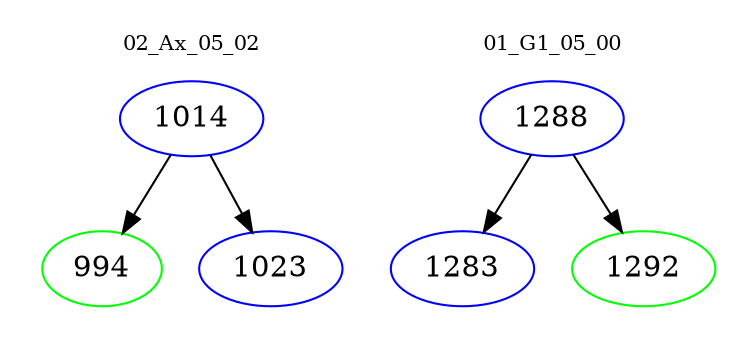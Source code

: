 digraph{
subgraph cluster_0 {
color = white
label = "02_Ax_05_02";
fontsize=10;
T0_1014 [label="1014", color="blue"]
T0_1014 -> T0_994 [color="black"]
T0_994 [label="994", color="green"]
T0_1014 -> T0_1023 [color="black"]
T0_1023 [label="1023", color="blue"]
}
subgraph cluster_1 {
color = white
label = "01_G1_05_00";
fontsize=10;
T1_1288 [label="1288", color="blue"]
T1_1288 -> T1_1283 [color="black"]
T1_1283 [label="1283", color="blue"]
T1_1288 -> T1_1292 [color="black"]
T1_1292 [label="1292", color="green"]
}
}
